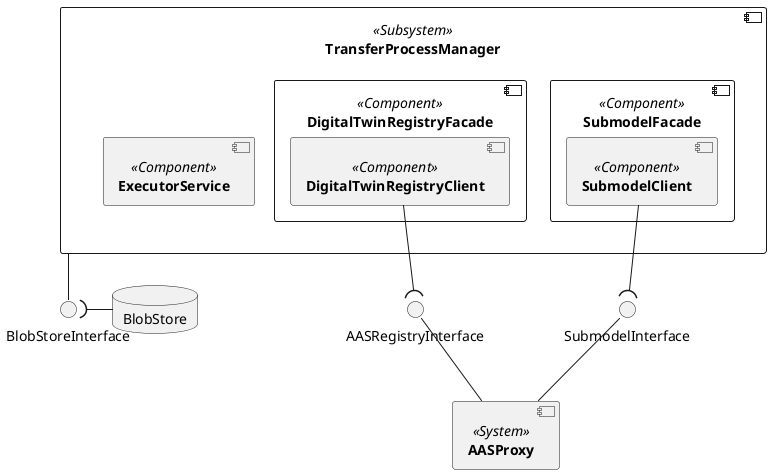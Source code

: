 @startuml
skinparam monochrome true
skinparam shadowing false

interface BlobStoreInterface
component [**TransferProcessManager**] <<Subsystem>> as TransferProcessManager {
    component [**DigitalTwinRegistryFacade**] <<Component>> as DTRFacade {
        component [**DigitalTwinRegistryClient**] <<Component>> as DTRClient
    }

    component [**SubmodelFacade**] <<Component>> as SubmodelFacade {
        component [**SubmodelClient**] <<Component>> as SubmodelClient
    }
    component [**ExecutorService**] <<Component>> as ExecutorService
}

component [**AASProxy**] <<System>> as AASProxy
interface AASRegistryInterface
interface SubmodelInterface
AASRegistryInterface -- AASProxy
SubmodelInterface -- AASProxy
DTRClient --( AASRegistryInterface
SubmodelClient --( SubmodelInterface

database BlobStore
TransferProcessManager -- BlobStoreInterface
'BlobStoreInterface - TransferProcessManager
BlobStoreInterface )- BlobStore
@enduml